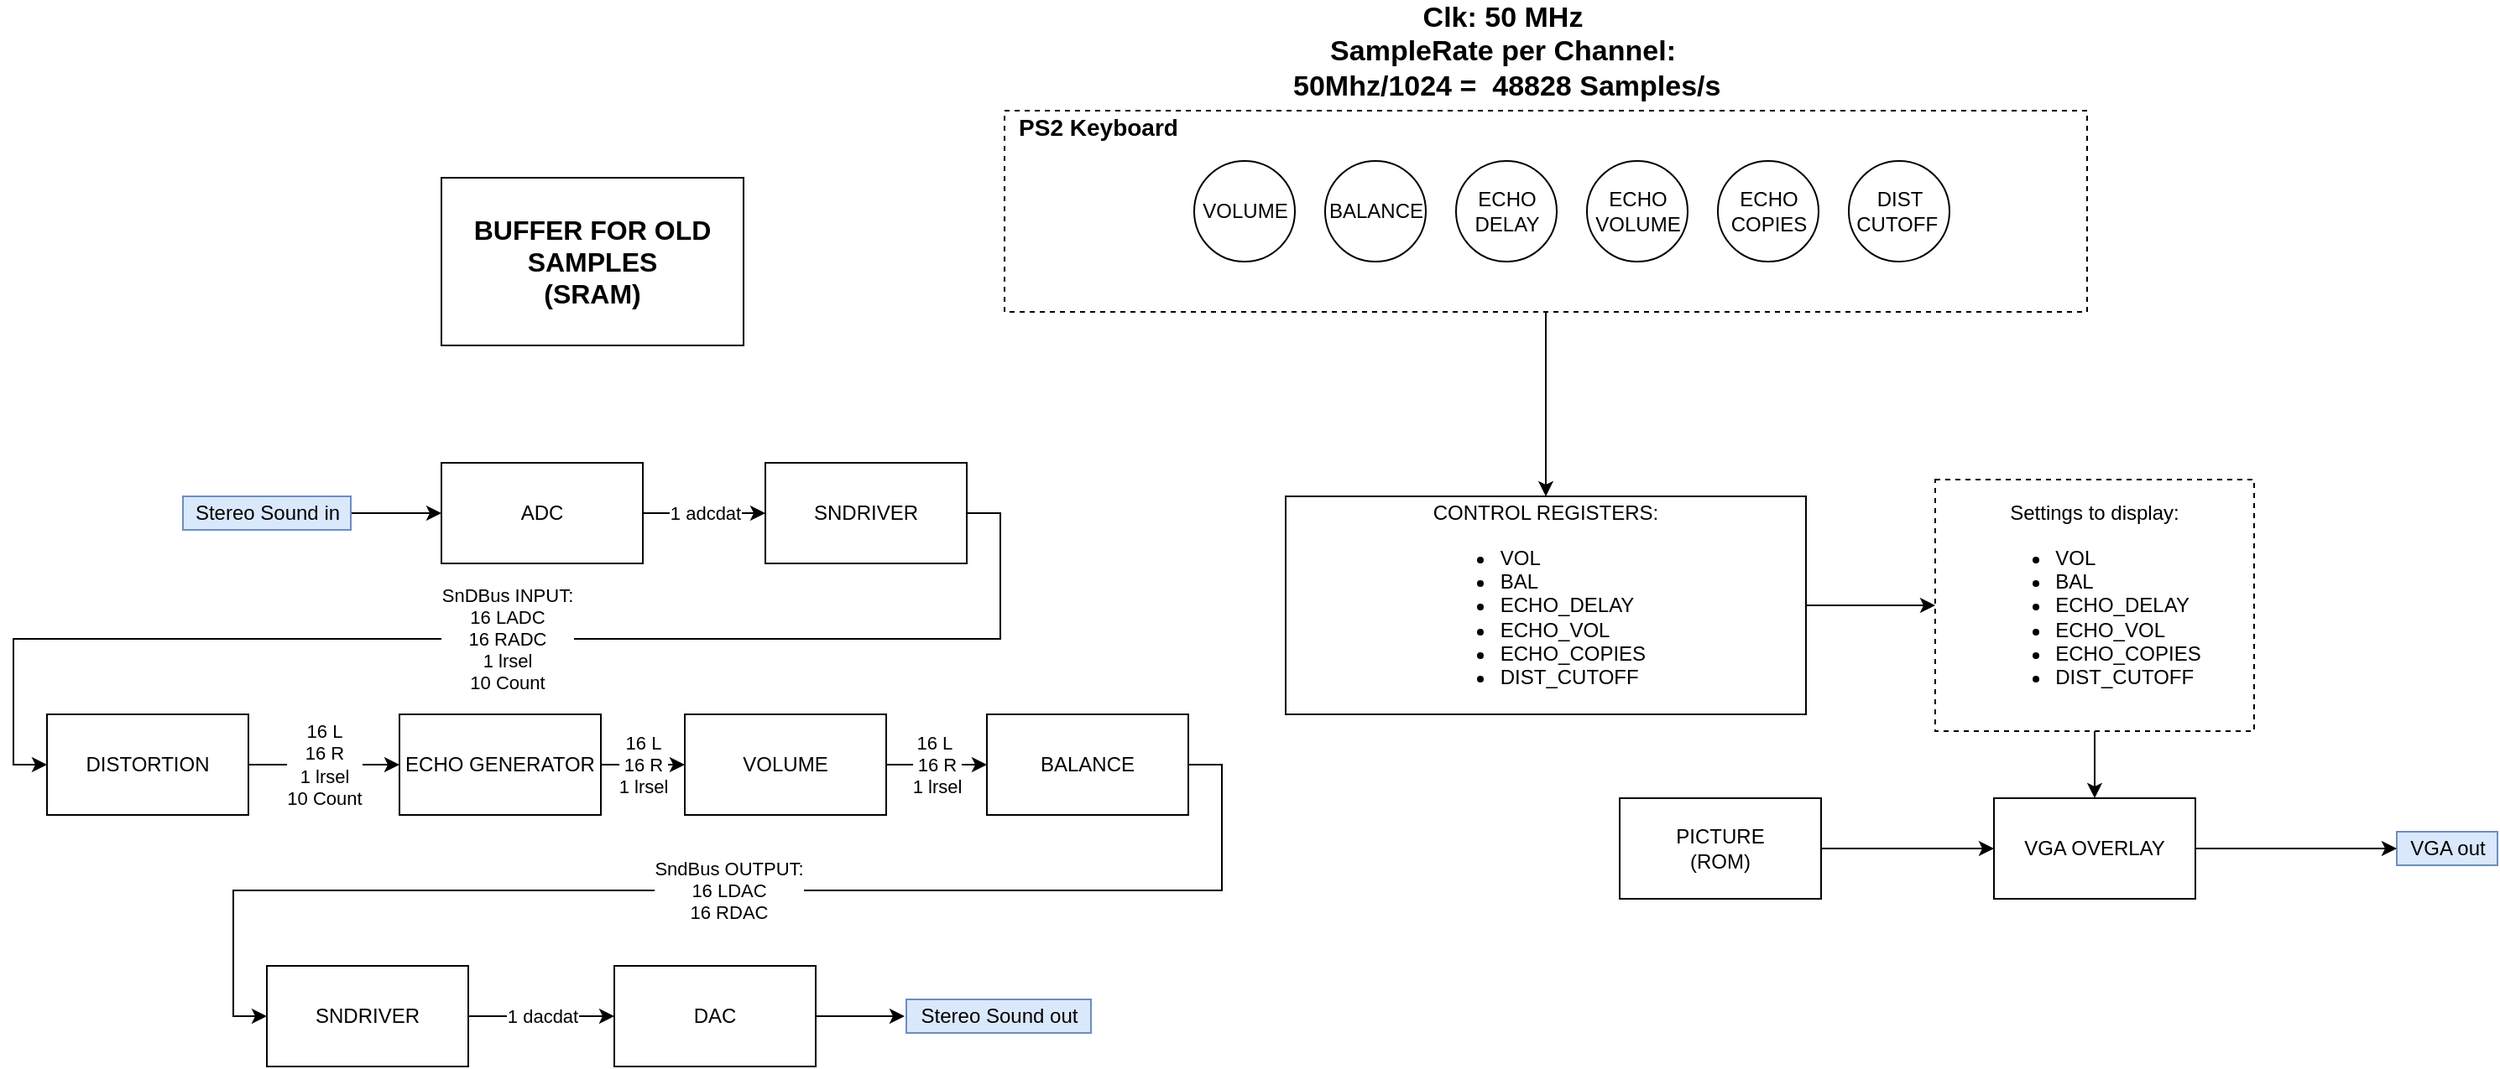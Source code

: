 <mxfile version="15.3.1" type="device"><diagram id="DGm4Tx1q225shhq9VBvE" name="Page-1"><mxGraphModel dx="2377" dy="2036" grid="1" gridSize="10" guides="1" tooltips="1" connect="1" arrows="1" fold="1" page="1" pageScale="1" pageWidth="827" pageHeight="1169" math="0" shadow="0"><root><mxCell id="0"/><mxCell id="1" parent="0"/><mxCell id="ux9UwnwsF9OkGmqyFfTG-2" value="1 adcdat" style="edgeStyle=orthogonalEdgeStyle;rounded=0;orthogonalLoop=1;jettySize=auto;html=1;exitX=1;exitY=0.5;exitDx=0;exitDy=0;entryX=0;entryY=0.5;entryDx=0;entryDy=0;" parent="1" source="tbtLluHw-_tRo9kpk-tv-1" target="ux9UwnwsF9OkGmqyFfTG-1" edge="1"><mxGeometry relative="1" as="geometry"/></mxCell><mxCell id="tbtLluHw-_tRo9kpk-tv-1" value="ADC" style="rounded=0;whiteSpace=wrap;html=1;" parent="1" vertex="1"><mxGeometry x="-145" width="120" height="60" as="geometry"/></mxCell><mxCell id="ux9UwnwsF9OkGmqyFfTG-24" style="edgeStyle=orthogonalEdgeStyle;rounded=0;orthogonalLoop=1;jettySize=auto;html=1;entryX=0;entryY=0.5;entryDx=0;entryDy=0;" parent="1" source="tbtLluHw-_tRo9kpk-tv-4" target="tbtLluHw-_tRo9kpk-tv-1" edge="1"><mxGeometry relative="1" as="geometry"/></mxCell><mxCell id="tbtLluHw-_tRo9kpk-tv-4" value="&lt;span&gt;Stereo Sound in&lt;br&gt;&lt;/span&gt;" style="text;html=1;align=center;verticalAlign=middle;resizable=0;points=[];autosize=1;fillColor=#dae8fc;strokeColor=#6c8ebf;" parent="1" vertex="1"><mxGeometry x="-299" y="20" width="100" height="20" as="geometry"/></mxCell><mxCell id="ux9UwnwsF9OkGmqyFfTG-15" style="edgeStyle=orthogonalEdgeStyle;rounded=0;orthogonalLoop=1;jettySize=auto;html=1;exitX=1;exitY=0.5;exitDx=0;exitDy=0;entryX=0;entryY=0.5;entryDx=0;entryDy=0;" parent="1" source="tbtLluHw-_tRo9kpk-tv-5" target="tbtLluHw-_tRo9kpk-tv-8" edge="1"><mxGeometry relative="1" as="geometry"/></mxCell><mxCell id="tbtLluHw-_tRo9kpk-tv-5" value="PICTURE&lt;br&gt;(ROM)" style="rounded=0;whiteSpace=wrap;html=1;" parent="1" vertex="1"><mxGeometry x="557" y="200" width="120" height="60" as="geometry"/></mxCell><mxCell id="tbtLluHw-_tRo9kpk-tv-7" value="VGA out" style="text;html=1;align=center;verticalAlign=middle;resizable=0;points=[];autosize=1;shadow=0;rounded=0;fillColor=#dae8fc;strokeColor=#6c8ebf;" parent="1" vertex="1"><mxGeometry x="1020" y="220" width="60" height="20" as="geometry"/></mxCell><mxCell id="ux9UwnwsF9OkGmqyFfTG-22" style="edgeStyle=orthogonalEdgeStyle;rounded=0;orthogonalLoop=1;jettySize=auto;html=1;exitX=1;exitY=0.5;exitDx=0;exitDy=0;" parent="1" source="tbtLluHw-_tRo9kpk-tv-8" target="tbtLluHw-_tRo9kpk-tv-7" edge="1"><mxGeometry relative="1" as="geometry"/></mxCell><mxCell id="tbtLluHw-_tRo9kpk-tv-8" value="VGA OVERLAY" style="rounded=0;whiteSpace=wrap;html=1;" parent="1" vertex="1"><mxGeometry x="780" y="200" width="120" height="60" as="geometry"/></mxCell><mxCell id="ux9UwnwsF9OkGmqyFfTG-9" value="16 L&lt;br&gt;16 R&lt;br&gt;1 lrsel" style="edgeStyle=orthogonalEdgeStyle;rounded=0;orthogonalLoop=1;jettySize=auto;html=1;exitX=1;exitY=0.5;exitDx=0;exitDy=0;entryX=0;entryY=0.5;entryDx=0;entryDy=0;" parent="1" source="tbtLluHw-_tRo9kpk-tv-9" target="ux9UwnwsF9OkGmqyFfTG-5" edge="1"><mxGeometry relative="1" as="geometry"/></mxCell><mxCell id="tbtLluHw-_tRo9kpk-tv-9" value="ECHO GENERATOR" style="rounded=0;whiteSpace=wrap;html=1;" parent="1" vertex="1"><mxGeometry x="-170" y="150" width="120" height="60" as="geometry"/></mxCell><mxCell id="ux9UwnwsF9OkGmqyFfTG-8" value="16 L&lt;br&gt;16 R&lt;br&gt;1 lrsel&lt;br&gt;10 Count" style="edgeStyle=orthogonalEdgeStyle;rounded=0;orthogonalLoop=1;jettySize=auto;html=1;exitX=1;exitY=0.5;exitDx=0;exitDy=0;entryX=0;entryY=0.5;entryDx=0;entryDy=0;" parent="1" source="tbtLluHw-_tRo9kpk-tv-10" target="tbtLluHw-_tRo9kpk-tv-9" edge="1"><mxGeometry relative="1" as="geometry"/></mxCell><mxCell id="tbtLluHw-_tRo9kpk-tv-10" value="DISTORTION" style="rounded=0;whiteSpace=wrap;html=1;" parent="1" vertex="1"><mxGeometry x="-380" y="150" width="120" height="60" as="geometry"/></mxCell><mxCell id="ux9UwnwsF9OkGmqyFfTG-19" style="edgeStyle=orthogonalEdgeStyle;rounded=0;orthogonalLoop=1;jettySize=auto;html=1;exitX=0.5;exitY=1;exitDx=0;exitDy=0;entryX=0.5;entryY=0;entryDx=0;entryDy=0;" parent="1" source="tbtLluHw-_tRo9kpk-tv-23" target="tbtLluHw-_tRo9kpk-tv-8" edge="1"><mxGeometry relative="1" as="geometry"/></mxCell><mxCell id="tbtLluHw-_tRo9kpk-tv-23" value="Settings to display:&lt;br&gt;&lt;div style=&quot;text-align: left&quot;&gt;&lt;ul&gt;&lt;li&gt;&lt;span&gt;VOL&lt;/span&gt;&lt;/li&gt;&lt;li&gt;&lt;span&gt;BAL&lt;/span&gt;&lt;/li&gt;&lt;li&gt;&lt;span&gt;ECHO_DELAY&lt;/span&gt;&lt;/li&gt;&lt;li&gt;&lt;span&gt;ECHO_VOL&lt;/span&gt;&lt;/li&gt;&lt;li&gt;&lt;span&gt;ECHO_COPIES&lt;/span&gt;&lt;/li&gt;&lt;li&gt;&lt;span&gt;DIST_CUTOFF&lt;/span&gt;&lt;/li&gt;&lt;/ul&gt;&lt;/div&gt;" style="whiteSpace=wrap;html=1;dashed=1;labelPosition=center;verticalLabelPosition=middle;align=center;verticalAlign=middle;" parent="1" vertex="1"><mxGeometry x="745" y="10" width="190" height="150" as="geometry"/></mxCell><mxCell id="tbtLluHw-_tRo9kpk-tv-32" style="edgeStyle=orthogonalEdgeStyle;rounded=0;orthogonalLoop=1;jettySize=auto;html=1;exitX=1;exitY=0.5;exitDx=0;exitDy=0;" parent="1" source="tbtLluHw-_tRo9kpk-tv-30" edge="1"><mxGeometry relative="1" as="geometry"><mxPoint x="131" y="330" as="targetPoint"/></mxGeometry></mxCell><mxCell id="tbtLluHw-_tRo9kpk-tv-30" value="DAC" style="rounded=0;whiteSpace=wrap;html=1;" parent="1" vertex="1"><mxGeometry x="-42" y="300" width="120" height="60" as="geometry"/></mxCell><mxCell id="tbtLluHw-_tRo9kpk-tv-33" value="Stereo Sound out" style="text;html=1;align=center;verticalAlign=middle;resizable=0;points=[];autosize=1;fillColor=#dae8fc;strokeColor=#6c8ebf;" parent="1" vertex="1"><mxGeometry x="132" y="320" width="110" height="20" as="geometry"/></mxCell><mxCell id="ux9UwnwsF9OkGmqyFfTG-7" value="SnDBus INPUT:&lt;br&gt;16 LADC&lt;br&gt;16 RADC&lt;br&gt;1 lrsel&lt;br&gt;10 Count" style="edgeStyle=orthogonalEdgeStyle;rounded=0;orthogonalLoop=1;jettySize=auto;html=1;exitX=1;exitY=0.5;exitDx=0;exitDy=0;entryX=0;entryY=0.5;entryDx=0;entryDy=0;" parent="1" source="ux9UwnwsF9OkGmqyFfTG-1" target="tbtLluHw-_tRo9kpk-tv-10" edge="1"><mxGeometry relative="1" as="geometry"/></mxCell><mxCell id="ux9UwnwsF9OkGmqyFfTG-1" value="SNDRIVER" style="rounded=0;whiteSpace=wrap;html=1;" parent="1" vertex="1"><mxGeometry x="48" width="120" height="60" as="geometry"/></mxCell><mxCell id="ux9UwnwsF9OkGmqyFfTG-4" value="1 dacdat" style="edgeStyle=orthogonalEdgeStyle;rounded=0;orthogonalLoop=1;jettySize=auto;html=1;exitX=1;exitY=0.5;exitDx=0;exitDy=0;entryX=0;entryY=0.5;entryDx=0;entryDy=0;" parent="1" source="ux9UwnwsF9OkGmqyFfTG-3" target="tbtLluHw-_tRo9kpk-tv-30" edge="1"><mxGeometry relative="1" as="geometry"/></mxCell><mxCell id="ux9UwnwsF9OkGmqyFfTG-3" value="SNDRIVER" style="rounded=0;whiteSpace=wrap;html=1;" parent="1" vertex="1"><mxGeometry x="-249" y="300" width="120" height="60" as="geometry"/></mxCell><mxCell id="ux9UwnwsF9OkGmqyFfTG-10" value="16 L&amp;nbsp;&lt;br&gt;16 R&lt;br&gt;1 lrsel" style="edgeStyle=orthogonalEdgeStyle;rounded=0;orthogonalLoop=1;jettySize=auto;html=1;exitX=1;exitY=0.5;exitDx=0;exitDy=0;entryX=0;entryY=0.5;entryDx=0;entryDy=0;" parent="1" source="ux9UwnwsF9OkGmqyFfTG-5" target="ux9UwnwsF9OkGmqyFfTG-6" edge="1"><mxGeometry relative="1" as="geometry"/></mxCell><mxCell id="ux9UwnwsF9OkGmqyFfTG-5" value="VOLUME" style="rounded=0;whiteSpace=wrap;html=1;" parent="1" vertex="1"><mxGeometry y="150" width="120" height="60" as="geometry"/></mxCell><mxCell id="ux9UwnwsF9OkGmqyFfTG-11" value="SndBus OUTPUT:&lt;br&gt;16 LDAC&lt;br&gt;16 RDAC" style="edgeStyle=orthogonalEdgeStyle;rounded=0;orthogonalLoop=1;jettySize=auto;html=1;exitX=1;exitY=0.5;exitDx=0;exitDy=0;entryX=0;entryY=0.5;entryDx=0;entryDy=0;" parent="1" source="ux9UwnwsF9OkGmqyFfTG-6" target="ux9UwnwsF9OkGmqyFfTG-3" edge="1"><mxGeometry relative="1" as="geometry"/></mxCell><mxCell id="ux9UwnwsF9OkGmqyFfTG-6" value="BALANCE" style="rounded=0;whiteSpace=wrap;html=1;" parent="1" vertex="1"><mxGeometry x="180" y="150" width="120" height="60" as="geometry"/></mxCell><mxCell id="ux9UwnwsF9OkGmqyFfTG-12" value="&lt;b style=&quot;font-size: 17px&quot;&gt;Clk: 50 MHz&lt;br&gt;SampleRate per Channel:&lt;br&gt;&amp;nbsp;50Mhz/1024 =&amp;nbsp; 48828 Samples/s&lt;/b&gt;" style="text;html=1;align=center;verticalAlign=middle;resizable=0;points=[];autosize=1;strokeColor=none;fillColor=none;" parent="1" vertex="1"><mxGeometry x="352" y="-270" width="270" height="50" as="geometry"/></mxCell><mxCell id="ux9UwnwsF9OkGmqyFfTG-21" style="edgeStyle=orthogonalEdgeStyle;rounded=0;orthogonalLoop=1;jettySize=auto;html=1;exitX=1;exitY=0.5;exitDx=0;exitDy=0;entryX=0;entryY=0.5;entryDx=0;entryDy=0;" parent="1" source="ux9UwnwsF9OkGmqyFfTG-16" target="tbtLluHw-_tRo9kpk-tv-23" edge="1"><mxGeometry relative="1" as="geometry"/></mxCell><mxCell id="ux9UwnwsF9OkGmqyFfTG-16" value="CONTROL REGISTERS:&lt;br&gt;&lt;div style=&quot;text-align: left&quot;&gt;&lt;ul&gt;&lt;li&gt;VOL&lt;/li&gt;&lt;li&gt;BAL&lt;/li&gt;&lt;li&gt;ECHO_DELAY&lt;/li&gt;&lt;li&gt;ECHO_VOL&lt;/li&gt;&lt;li&gt;ECHO_COPIES&lt;/li&gt;&lt;li&gt;DIST_CUTOFF&lt;/li&gt;&lt;/ul&gt;&lt;/div&gt;" style="rounded=0;whiteSpace=wrap;html=1;" parent="1" vertex="1"><mxGeometry x="358" y="20" width="310" height="130" as="geometry"/></mxCell><mxCell id="ux9UwnwsF9OkGmqyFfTG-17" value="" style="group" parent="1" vertex="1" connectable="0"><mxGeometry x="190.5" y="-210" width="645" height="120" as="geometry"/></mxCell><mxCell id="tbtLluHw-_tRo9kpk-tv-20" value="" style="whiteSpace=wrap;html=1;dashed=1;labelPosition=left;verticalLabelPosition=top;align=right;verticalAlign=bottom;" parent="ux9UwnwsF9OkGmqyFfTG-17" vertex="1"><mxGeometry width="645" height="120" as="geometry"/></mxCell><mxCell id="tbtLluHw-_tRo9kpk-tv-13" value="VOLUME" style="ellipse;whiteSpace=wrap;html=1;aspect=fixed;" parent="ux9UwnwsF9OkGmqyFfTG-17" vertex="1"><mxGeometry x="113" y="30" width="60" height="60" as="geometry"/></mxCell><mxCell id="tbtLluHw-_tRo9kpk-tv-15" value="BALANCE" style="ellipse;whiteSpace=wrap;html=1;aspect=fixed;" parent="ux9UwnwsF9OkGmqyFfTG-17" vertex="1"><mxGeometry x="191" y="30" width="60" height="60" as="geometry"/></mxCell><mxCell id="tbtLluHw-_tRo9kpk-tv-16" value="ECHO DELAY" style="ellipse;whiteSpace=wrap;html=1;aspect=fixed;" parent="ux9UwnwsF9OkGmqyFfTG-17" vertex="1"><mxGeometry x="269" y="30" width="60" height="60" as="geometry"/></mxCell><mxCell id="tbtLluHw-_tRo9kpk-tv-17" value="ECHO COPIES" style="ellipse;whiteSpace=wrap;html=1;aspect=fixed;" parent="ux9UwnwsF9OkGmqyFfTG-17" vertex="1"><mxGeometry x="425" y="30" width="60" height="60" as="geometry"/></mxCell><mxCell id="tbtLluHw-_tRo9kpk-tv-18" value="ECHO VOLUME" style="ellipse;whiteSpace=wrap;html=1;aspect=fixed;" parent="ux9UwnwsF9OkGmqyFfTG-17" vertex="1"><mxGeometry x="347" y="30" width="60" height="60" as="geometry"/></mxCell><mxCell id="tbtLluHw-_tRo9kpk-tv-19" value="DIST CUTOFF&amp;nbsp;" style="ellipse;whiteSpace=wrap;html=1;aspect=fixed;" parent="ux9UwnwsF9OkGmqyFfTG-17" vertex="1"><mxGeometry x="503" y="30" width="60" height="60" as="geometry"/></mxCell><mxCell id="tbtLluHw-_tRo9kpk-tv-22" value="&lt;b&gt;&lt;font style=&quot;font-size: 14px&quot;&gt;PS2 Keyboard&lt;/font&gt;&lt;/b&gt;" style="text;html=1;align=center;verticalAlign=middle;resizable=0;points=[];autosize=1;" parent="ux9UwnwsF9OkGmqyFfTG-17" vertex="1"><mxGeometry width="110" height="20" as="geometry"/></mxCell><mxCell id="ux9UwnwsF9OkGmqyFfTG-18" style="edgeStyle=orthogonalEdgeStyle;rounded=0;orthogonalLoop=1;jettySize=auto;html=1;exitX=0.5;exitY=1;exitDx=0;exitDy=0;entryX=0.5;entryY=0;entryDx=0;entryDy=0;" parent="1" source="tbtLluHw-_tRo9kpk-tv-20" target="ux9UwnwsF9OkGmqyFfTG-16" edge="1"><mxGeometry relative="1" as="geometry"/></mxCell><mxCell id="ux9UwnwsF9OkGmqyFfTG-23" value="&lt;b style=&quot;font-size: 16px&quot;&gt;BUFFER FOR OLD SAMPLES&lt;br&gt;(SRAM)&lt;br&gt;&lt;/b&gt;" style="rounded=0;whiteSpace=wrap;html=1;shadow=0;fillColor=none;" parent="1" vertex="1"><mxGeometry x="-145" y="-170" width="180" height="100" as="geometry"/></mxCell></root></mxGraphModel></diagram></mxfile>